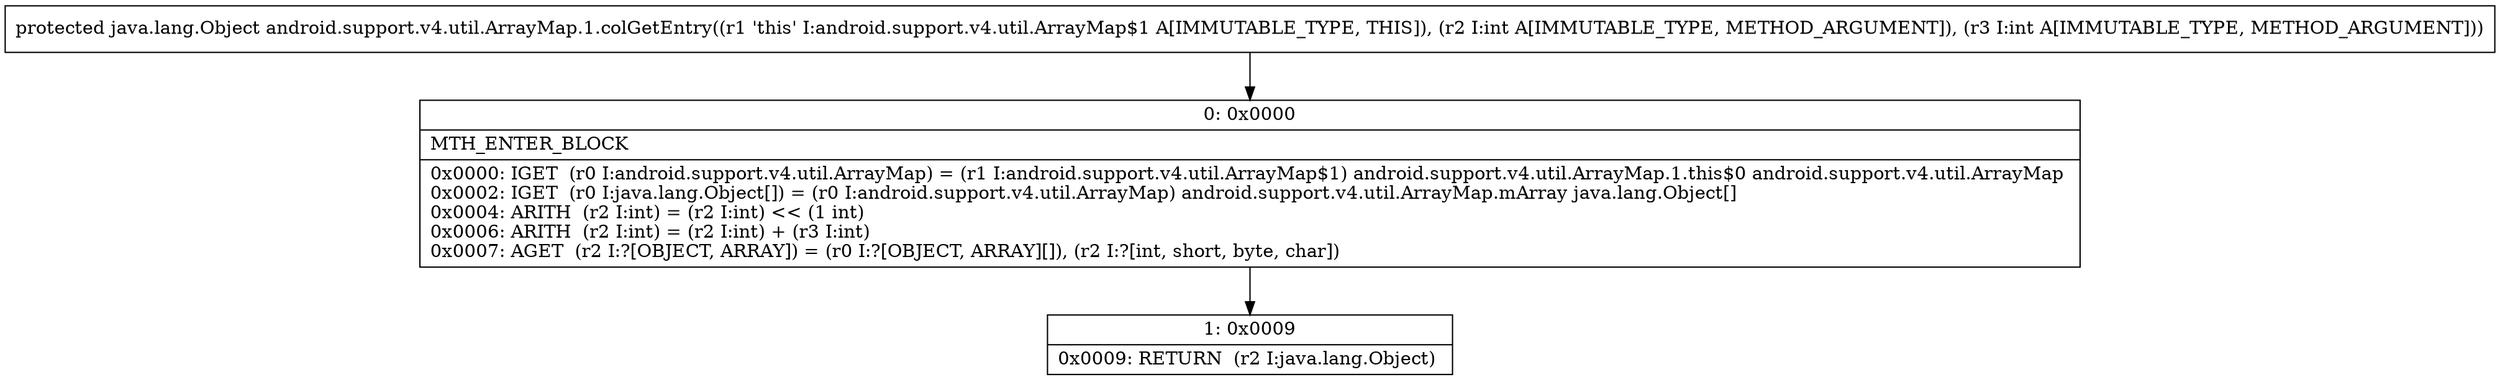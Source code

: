 digraph "CFG forandroid.support.v4.util.ArrayMap.1.colGetEntry(II)Ljava\/lang\/Object;" {
Node_0 [shape=record,label="{0\:\ 0x0000|MTH_ENTER_BLOCK\l|0x0000: IGET  (r0 I:android.support.v4.util.ArrayMap) = (r1 I:android.support.v4.util.ArrayMap$1) android.support.v4.util.ArrayMap.1.this$0 android.support.v4.util.ArrayMap \l0x0002: IGET  (r0 I:java.lang.Object[]) = (r0 I:android.support.v4.util.ArrayMap) android.support.v4.util.ArrayMap.mArray java.lang.Object[] \l0x0004: ARITH  (r2 I:int) = (r2 I:int) \<\< (1 int) \l0x0006: ARITH  (r2 I:int) = (r2 I:int) + (r3 I:int) \l0x0007: AGET  (r2 I:?[OBJECT, ARRAY]) = (r0 I:?[OBJECT, ARRAY][]), (r2 I:?[int, short, byte, char]) \l}"];
Node_1 [shape=record,label="{1\:\ 0x0009|0x0009: RETURN  (r2 I:java.lang.Object) \l}"];
MethodNode[shape=record,label="{protected java.lang.Object android.support.v4.util.ArrayMap.1.colGetEntry((r1 'this' I:android.support.v4.util.ArrayMap$1 A[IMMUTABLE_TYPE, THIS]), (r2 I:int A[IMMUTABLE_TYPE, METHOD_ARGUMENT]), (r3 I:int A[IMMUTABLE_TYPE, METHOD_ARGUMENT])) }"];
MethodNode -> Node_0;
Node_0 -> Node_1;
}

